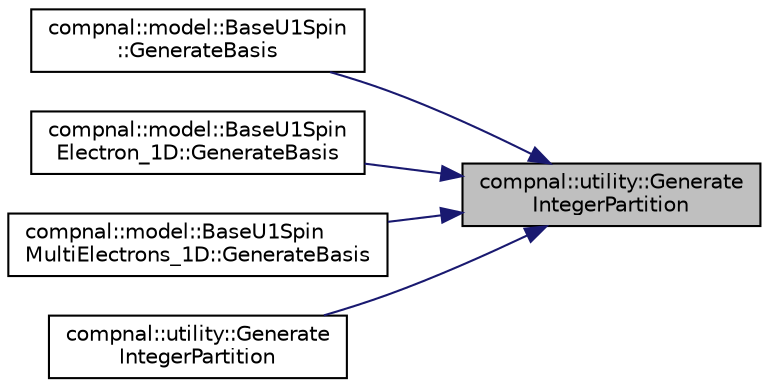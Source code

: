 digraph "compnal::utility::GenerateIntegerPartition"
{
 // INTERACTIVE_SVG=YES
 // LATEX_PDF_SIZE
  edge [fontname="Helvetica",fontsize="10",labelfontname="Helvetica",labelfontsize="10"];
  node [fontname="Helvetica",fontsize="10",shape=record];
  rankdir="RL";
  Node1 [label="compnal::utility::Generate\lIntegerPartition",height=0.2,width=0.4,color="black", fillcolor="grey75", style="filled", fontcolor="black",tooltip="Generate partitions of a positive integer."];
  Node1 -> Node2 [dir="back",color="midnightblue",fontsize="10",style="solid",fontname="Helvetica"];
  Node2 [label="compnal::model::BaseU1Spin\l::GenerateBasis",height=0.2,width=0.4,color="black", fillcolor="white", style="filled",URL="$d6/d49/classcompnal_1_1model_1_1_base_u1_spin.html#ae922d2e4aefb5457a485d6433318ed16",tooltip="Generate basis of the target Hilbert space specified by the system size , the magnitude of the spin ,..."];
  Node1 -> Node3 [dir="back",color="midnightblue",fontsize="10",style="solid",fontname="Helvetica"];
  Node3 [label="compnal::model::BaseU1Spin\lElectron_1D::GenerateBasis",height=0.2,width=0.4,color="black", fillcolor="white", style="filled",URL="$de/d75/classcompnal_1_1model_1_1_base_u1_spin_electron__1_d.html#a4584edb50a1940eeda09d1ce654c9bc0",tooltip="Generate bases of the target Hilbert space specified by the system size , the magnitude of the local ..."];
  Node1 -> Node4 [dir="back",color="midnightblue",fontsize="10",style="solid",fontname="Helvetica"];
  Node4 [label="compnal::model::BaseU1Spin\lMultiElectrons_1D::GenerateBasis",height=0.2,width=0.4,color="black", fillcolor="white", style="filled",URL="$d6/d25/classcompnal_1_1model_1_1_base_u1_spin_multi_electrons__1_d.html#a40da77f19e743492241a8d8dcd0d2ea0",tooltip="Generate bases of the target Hilbert space specified by the system size , the magnitude of the local ..."];
  Node1 -> Node5 [dir="back",color="midnightblue",fontsize="10",style="solid",fontname="Helvetica"];
  Node5 [label="compnal::utility::Generate\lIntegerPartition",height=0.2,width=0.4,color="black", fillcolor="white", style="filled",URL="$d8/db7/namespacecompnal_1_1utility.html#a476dca6d6e10211a5f72d9aed05a1b68",tooltip="Generate partitions of a positive integer."];
}
